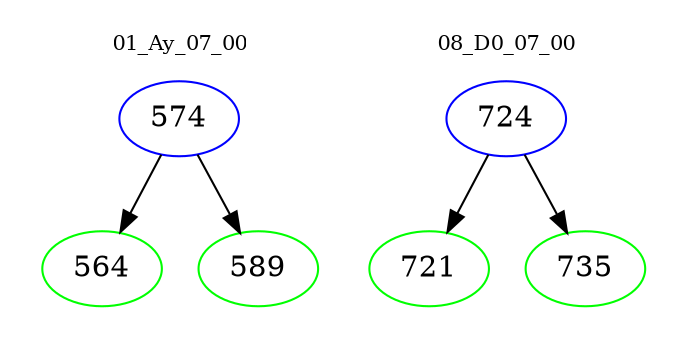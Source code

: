 digraph{
subgraph cluster_0 {
color = white
label = "01_Ay_07_00";
fontsize=10;
T0_574 [label="574", color="blue"]
T0_574 -> T0_564 [color="black"]
T0_564 [label="564", color="green"]
T0_574 -> T0_589 [color="black"]
T0_589 [label="589", color="green"]
}
subgraph cluster_1 {
color = white
label = "08_D0_07_00";
fontsize=10;
T1_724 [label="724", color="blue"]
T1_724 -> T1_721 [color="black"]
T1_721 [label="721", color="green"]
T1_724 -> T1_735 [color="black"]
T1_735 [label="735", color="green"]
}
}
